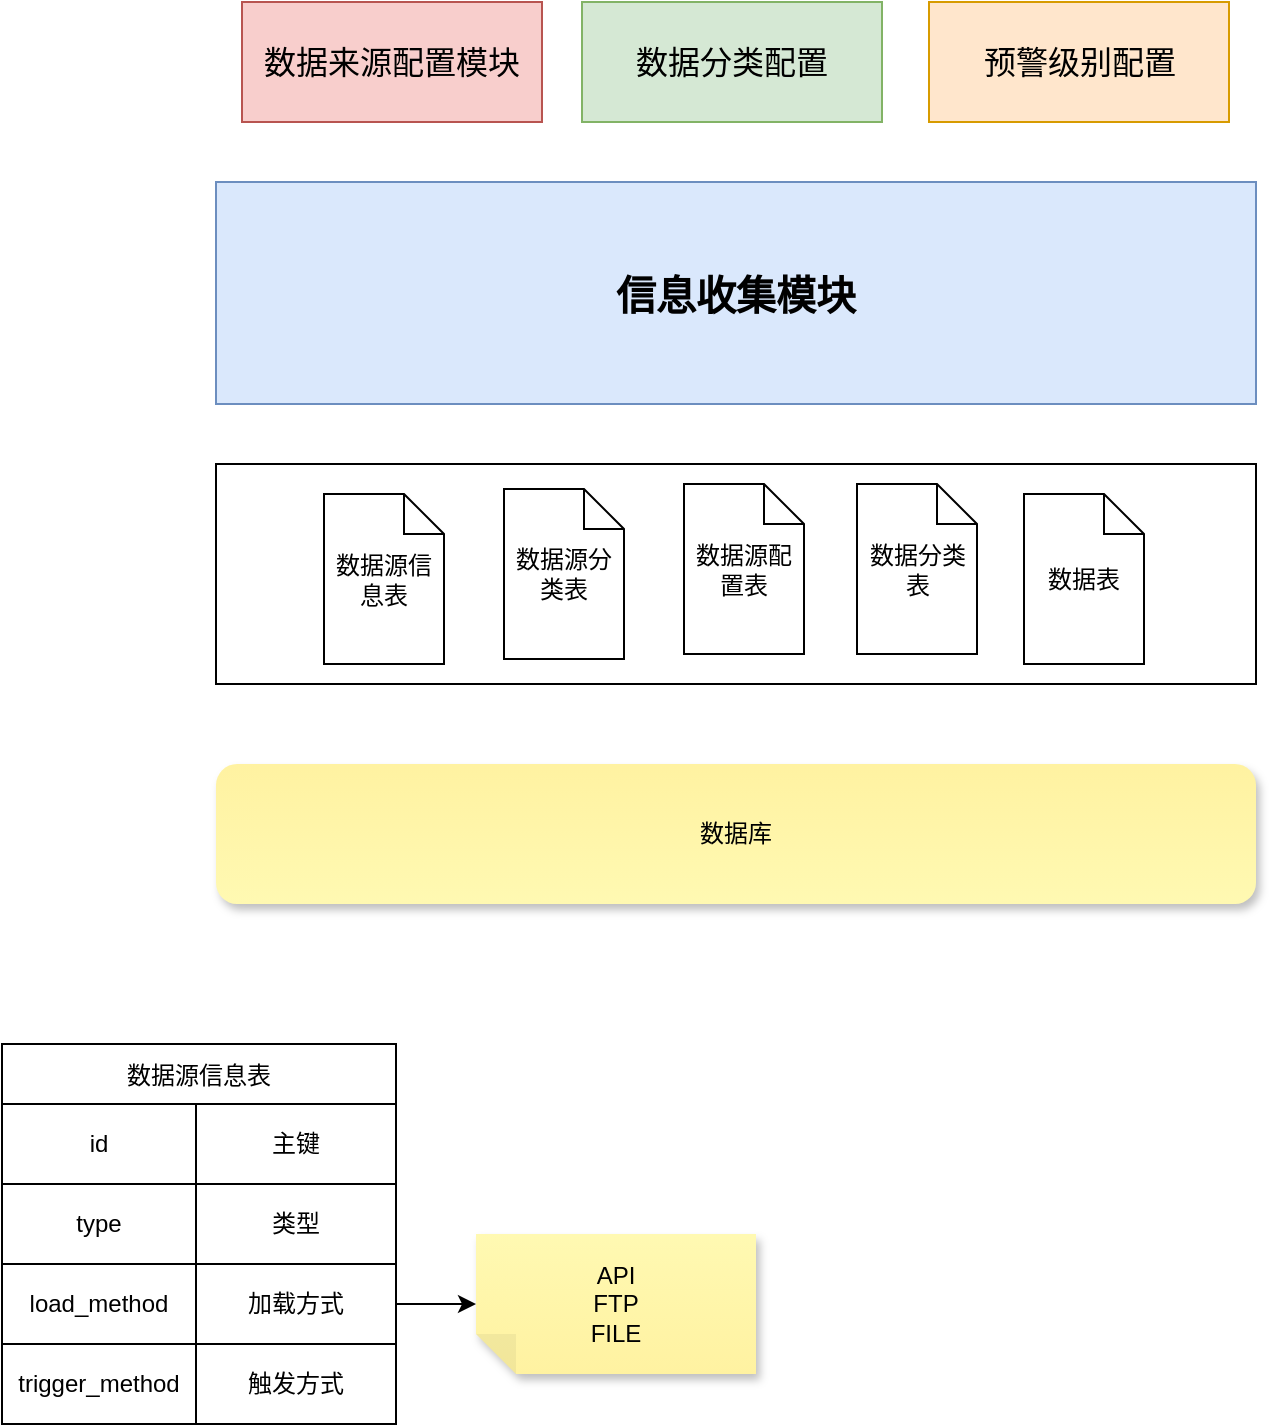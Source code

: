 <mxfile version="21.6.6" type="github">
  <diagram name="第 1 页" id="w53rVpv-0Bljx8trRUmC">
    <mxGraphModel dx="1434" dy="768" grid="1" gridSize="10" guides="1" tooltips="1" connect="1" arrows="1" fold="1" page="1" pageScale="1" pageWidth="827" pageHeight="1169" math="0" shadow="0">
      <root>
        <mxCell id="0" />
        <mxCell id="1" parent="0" />
        <mxCell id="UmqbzG80Im-ruK181eQt-31" value="信息收集模块" style="rounded=0;whiteSpace=wrap;html=1;fontFamily=宋体;fontSize=20;fillColor=#dae8fc;strokeColor=#6c8ebf;fontStyle=1" vertex="1" parent="1">
          <mxGeometry x="160" y="449" width="520" height="111" as="geometry" />
        </mxCell>
        <mxCell id="UmqbzG80Im-ruK181eQt-34" value="数据来源配置模块" style="rounded=0;whiteSpace=wrap;html=1;fontFamily=宋体;fontSize=16;fillColor=#f8cecc;strokeColor=#b85450;" vertex="1" parent="1">
          <mxGeometry x="173" y="359" width="150" height="60" as="geometry" />
        </mxCell>
        <mxCell id="UmqbzG80Im-ruK181eQt-35" value="数据分类配置" style="rounded=0;whiteSpace=wrap;html=1;fontFamily=宋体;fontSize=16;fillColor=#d5e8d4;strokeColor=#82b366;" vertex="1" parent="1">
          <mxGeometry x="343" y="359" width="150" height="60" as="geometry" />
        </mxCell>
        <mxCell id="UmqbzG80Im-ruK181eQt-36" value="预警级别配置" style="rounded=0;whiteSpace=wrap;html=1;fontFamily=宋体;fontSize=16;fillColor=#ffe6cc;strokeColor=#d79b00;" vertex="1" parent="1">
          <mxGeometry x="516.5" y="359" width="150" height="60" as="geometry" />
        </mxCell>
        <mxCell id="UmqbzG80Im-ruK181eQt-37" value="" style="rounded=0;whiteSpace=wrap;html=1;fontFamily=宋体;" vertex="1" parent="1">
          <mxGeometry x="160" y="590" width="520" height="110" as="geometry" />
        </mxCell>
        <mxCell id="UmqbzG80Im-ruK181eQt-41" value="数据源信息表" style="shape=note;size=20;whiteSpace=wrap;html=1;fontFamily=宋体;fontSize=12;" vertex="1" parent="1">
          <mxGeometry x="214" y="605" width="60" height="85" as="geometry" />
        </mxCell>
        <mxCell id="UmqbzG80Im-ruK181eQt-42" value="数据源分类表" style="shape=note;size=20;whiteSpace=wrap;html=1;fontFamily=宋体;fontSize=12;" vertex="1" parent="1">
          <mxGeometry x="304" y="602.5" width="60" height="85" as="geometry" />
        </mxCell>
        <mxCell id="UmqbzG80Im-ruK181eQt-43" value="数据源配置表" style="shape=note;size=20;whiteSpace=wrap;html=1;fontFamily=宋体;fontSize=12;" vertex="1" parent="1">
          <mxGeometry x="394" y="600" width="60" height="85" as="geometry" />
        </mxCell>
        <mxCell id="UmqbzG80Im-ruK181eQt-44" value="数据分类表" style="shape=note;size=20;whiteSpace=wrap;html=1;fontFamily=宋体;fontSize=12;" vertex="1" parent="1">
          <mxGeometry x="480.5" y="600" width="60" height="85" as="geometry" />
        </mxCell>
        <mxCell id="UmqbzG80Im-ruK181eQt-45" value="数据表" style="shape=note;size=20;whiteSpace=wrap;html=1;fontFamily=宋体;fontSize=12;" vertex="1" parent="1">
          <mxGeometry x="564" y="605" width="60" height="85" as="geometry" />
        </mxCell>
        <mxCell id="UmqbzG80Im-ruK181eQt-47" value="数据库" style="rounded=1;whiteSpace=wrap;html=1;fillColor=#FFF9B2;strokeColor=none;fontColor=#000000;fillStyle=solid;gradientDirection=north;gradientColor=#FFF2A1;shadow=1;" vertex="1" parent="1">
          <mxGeometry x="160" y="740" width="520" height="70" as="geometry" />
        </mxCell>
        <mxCell id="UmqbzG80Im-ruK181eQt-99" value="数据源信息表" style="shape=table;startSize=30;container=1;collapsible=0;childLayout=tableLayout;" vertex="1" parent="1">
          <mxGeometry x="53" y="880" width="197" height="190" as="geometry" />
        </mxCell>
        <mxCell id="UmqbzG80Im-ruK181eQt-100" value="" style="shape=tableRow;horizontal=0;startSize=0;swimlaneHead=0;swimlaneBody=0;strokeColor=inherit;top=0;left=0;bottom=0;right=0;collapsible=0;dropTarget=0;fillColor=none;points=[[0,0.5],[1,0.5]];portConstraint=eastwest;" vertex="1" parent="UmqbzG80Im-ruK181eQt-99">
          <mxGeometry y="30" width="197" height="40" as="geometry" />
        </mxCell>
        <mxCell id="UmqbzG80Im-ruK181eQt-101" value="id" style="shape=partialRectangle;html=1;whiteSpace=wrap;connectable=0;strokeColor=inherit;overflow=hidden;fillColor=none;top=0;left=0;bottom=0;right=0;pointerEvents=1;" vertex="1" parent="UmqbzG80Im-ruK181eQt-100">
          <mxGeometry width="97" height="40" as="geometry">
            <mxRectangle width="97" height="40" as="alternateBounds" />
          </mxGeometry>
        </mxCell>
        <mxCell id="UmqbzG80Im-ruK181eQt-102" value="主键" style="shape=partialRectangle;html=1;whiteSpace=wrap;connectable=0;strokeColor=inherit;overflow=hidden;fillColor=none;top=0;left=0;bottom=0;right=0;pointerEvents=1;" vertex="1" parent="UmqbzG80Im-ruK181eQt-100">
          <mxGeometry x="97" width="100" height="40" as="geometry">
            <mxRectangle width="100" height="40" as="alternateBounds" />
          </mxGeometry>
        </mxCell>
        <mxCell id="UmqbzG80Im-ruK181eQt-103" value="" style="shape=tableRow;horizontal=0;startSize=0;swimlaneHead=0;swimlaneBody=0;strokeColor=inherit;top=0;left=0;bottom=0;right=0;collapsible=0;dropTarget=0;fillColor=none;points=[[0,0.5],[1,0.5]];portConstraint=eastwest;" vertex="1" parent="UmqbzG80Im-ruK181eQt-99">
          <mxGeometry y="70" width="197" height="40" as="geometry" />
        </mxCell>
        <mxCell id="UmqbzG80Im-ruK181eQt-104" value="type" style="shape=partialRectangle;html=1;whiteSpace=wrap;connectable=0;strokeColor=inherit;overflow=hidden;fillColor=none;top=0;left=0;bottom=0;right=0;pointerEvents=1;" vertex="1" parent="UmqbzG80Im-ruK181eQt-103">
          <mxGeometry width="97" height="40" as="geometry">
            <mxRectangle width="97" height="40" as="alternateBounds" />
          </mxGeometry>
        </mxCell>
        <mxCell id="UmqbzG80Im-ruK181eQt-105" value="类型" style="shape=partialRectangle;html=1;whiteSpace=wrap;connectable=0;strokeColor=inherit;overflow=hidden;fillColor=none;top=0;left=0;bottom=0;right=0;pointerEvents=1;" vertex="1" parent="UmqbzG80Im-ruK181eQt-103">
          <mxGeometry x="97" width="100" height="40" as="geometry">
            <mxRectangle width="100" height="40" as="alternateBounds" />
          </mxGeometry>
        </mxCell>
        <mxCell id="UmqbzG80Im-ruK181eQt-106" value="" style="shape=tableRow;horizontal=0;startSize=0;swimlaneHead=0;swimlaneBody=0;strokeColor=inherit;top=0;left=0;bottom=0;right=0;collapsible=0;dropTarget=0;fillColor=none;points=[[0,0.5],[1,0.5]];portConstraint=eastwest;" vertex="1" parent="UmqbzG80Im-ruK181eQt-99">
          <mxGeometry y="110" width="197" height="40" as="geometry" />
        </mxCell>
        <mxCell id="UmqbzG80Im-ruK181eQt-107" value="load_method" style="shape=partialRectangle;html=1;whiteSpace=wrap;connectable=0;strokeColor=inherit;overflow=hidden;fillColor=none;top=0;left=0;bottom=0;right=0;pointerEvents=1;" vertex="1" parent="UmqbzG80Im-ruK181eQt-106">
          <mxGeometry width="97" height="40" as="geometry">
            <mxRectangle width="97" height="40" as="alternateBounds" />
          </mxGeometry>
        </mxCell>
        <mxCell id="UmqbzG80Im-ruK181eQt-108" value="加载方式" style="shape=partialRectangle;html=1;whiteSpace=wrap;connectable=0;strokeColor=inherit;overflow=hidden;fillColor=none;top=0;left=0;bottom=0;right=0;pointerEvents=1;" vertex="1" parent="UmqbzG80Im-ruK181eQt-106">
          <mxGeometry x="97" width="100" height="40" as="geometry">
            <mxRectangle width="100" height="40" as="alternateBounds" />
          </mxGeometry>
        </mxCell>
        <mxCell id="UmqbzG80Im-ruK181eQt-124" style="shape=tableRow;horizontal=0;startSize=0;swimlaneHead=0;swimlaneBody=0;strokeColor=inherit;top=0;left=0;bottom=0;right=0;collapsible=0;dropTarget=0;fillColor=none;points=[[0,0.5],[1,0.5]];portConstraint=eastwest;" vertex="1" parent="UmqbzG80Im-ruK181eQt-99">
          <mxGeometry y="150" width="197" height="40" as="geometry" />
        </mxCell>
        <mxCell id="UmqbzG80Im-ruK181eQt-125" value="trigger_method" style="shape=partialRectangle;html=1;whiteSpace=wrap;connectable=0;strokeColor=inherit;overflow=hidden;fillColor=none;top=0;left=0;bottom=0;right=0;pointerEvents=1;" vertex="1" parent="UmqbzG80Im-ruK181eQt-124">
          <mxGeometry width="97" height="40" as="geometry">
            <mxRectangle width="97" height="40" as="alternateBounds" />
          </mxGeometry>
        </mxCell>
        <mxCell id="UmqbzG80Im-ruK181eQt-126" value="触发方式" style="shape=partialRectangle;html=1;whiteSpace=wrap;connectable=0;strokeColor=inherit;overflow=hidden;fillColor=none;top=0;left=0;bottom=0;right=0;pointerEvents=1;" vertex="1" parent="UmqbzG80Im-ruK181eQt-124">
          <mxGeometry x="97" width="100" height="40" as="geometry">
            <mxRectangle width="100" height="40" as="alternateBounds" />
          </mxGeometry>
        </mxCell>
        <mxCell id="UmqbzG80Im-ruK181eQt-147" value="API&lt;br&gt;FTP&lt;br&gt;FILE" style="shape=note;whiteSpace=wrap;html=1;backgroundOutline=1;fontColor=#000000;darkOpacity=0.05;fillColor=#FFF9B2;strokeColor=none;fillStyle=solid;direction=west;gradientDirection=north;gradientColor=#FFF2A1;shadow=1;size=20;pointerEvents=1;" vertex="1" parent="1">
          <mxGeometry x="290" y="975" width="140" height="70" as="geometry" />
        </mxCell>
        <mxCell id="UmqbzG80Im-ruK181eQt-148" style="edgeStyle=none;rounded=0;orthogonalLoop=1;jettySize=auto;html=1;exitX=1;exitY=0.5;exitDx=0;exitDy=0;" edge="1" parent="1" source="UmqbzG80Im-ruK181eQt-106" target="UmqbzG80Im-ruK181eQt-147">
          <mxGeometry relative="1" as="geometry" />
        </mxCell>
      </root>
    </mxGraphModel>
  </diagram>
</mxfile>
